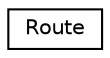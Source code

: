digraph "Graphical Class Hierarchy"
{
 // LATEX_PDF_SIZE
  edge [fontname="Helvetica",fontsize="10",labelfontname="Helvetica",labelfontsize="10"];
  node [fontname="Helvetica",fontsize="10",shape=record];
  rankdir="LR";
  Node0 [label="Route",height=0.2,width=0.4,color="black", fillcolor="white", style="filled",URL="$class_route.html",tooltip=" "];
}
